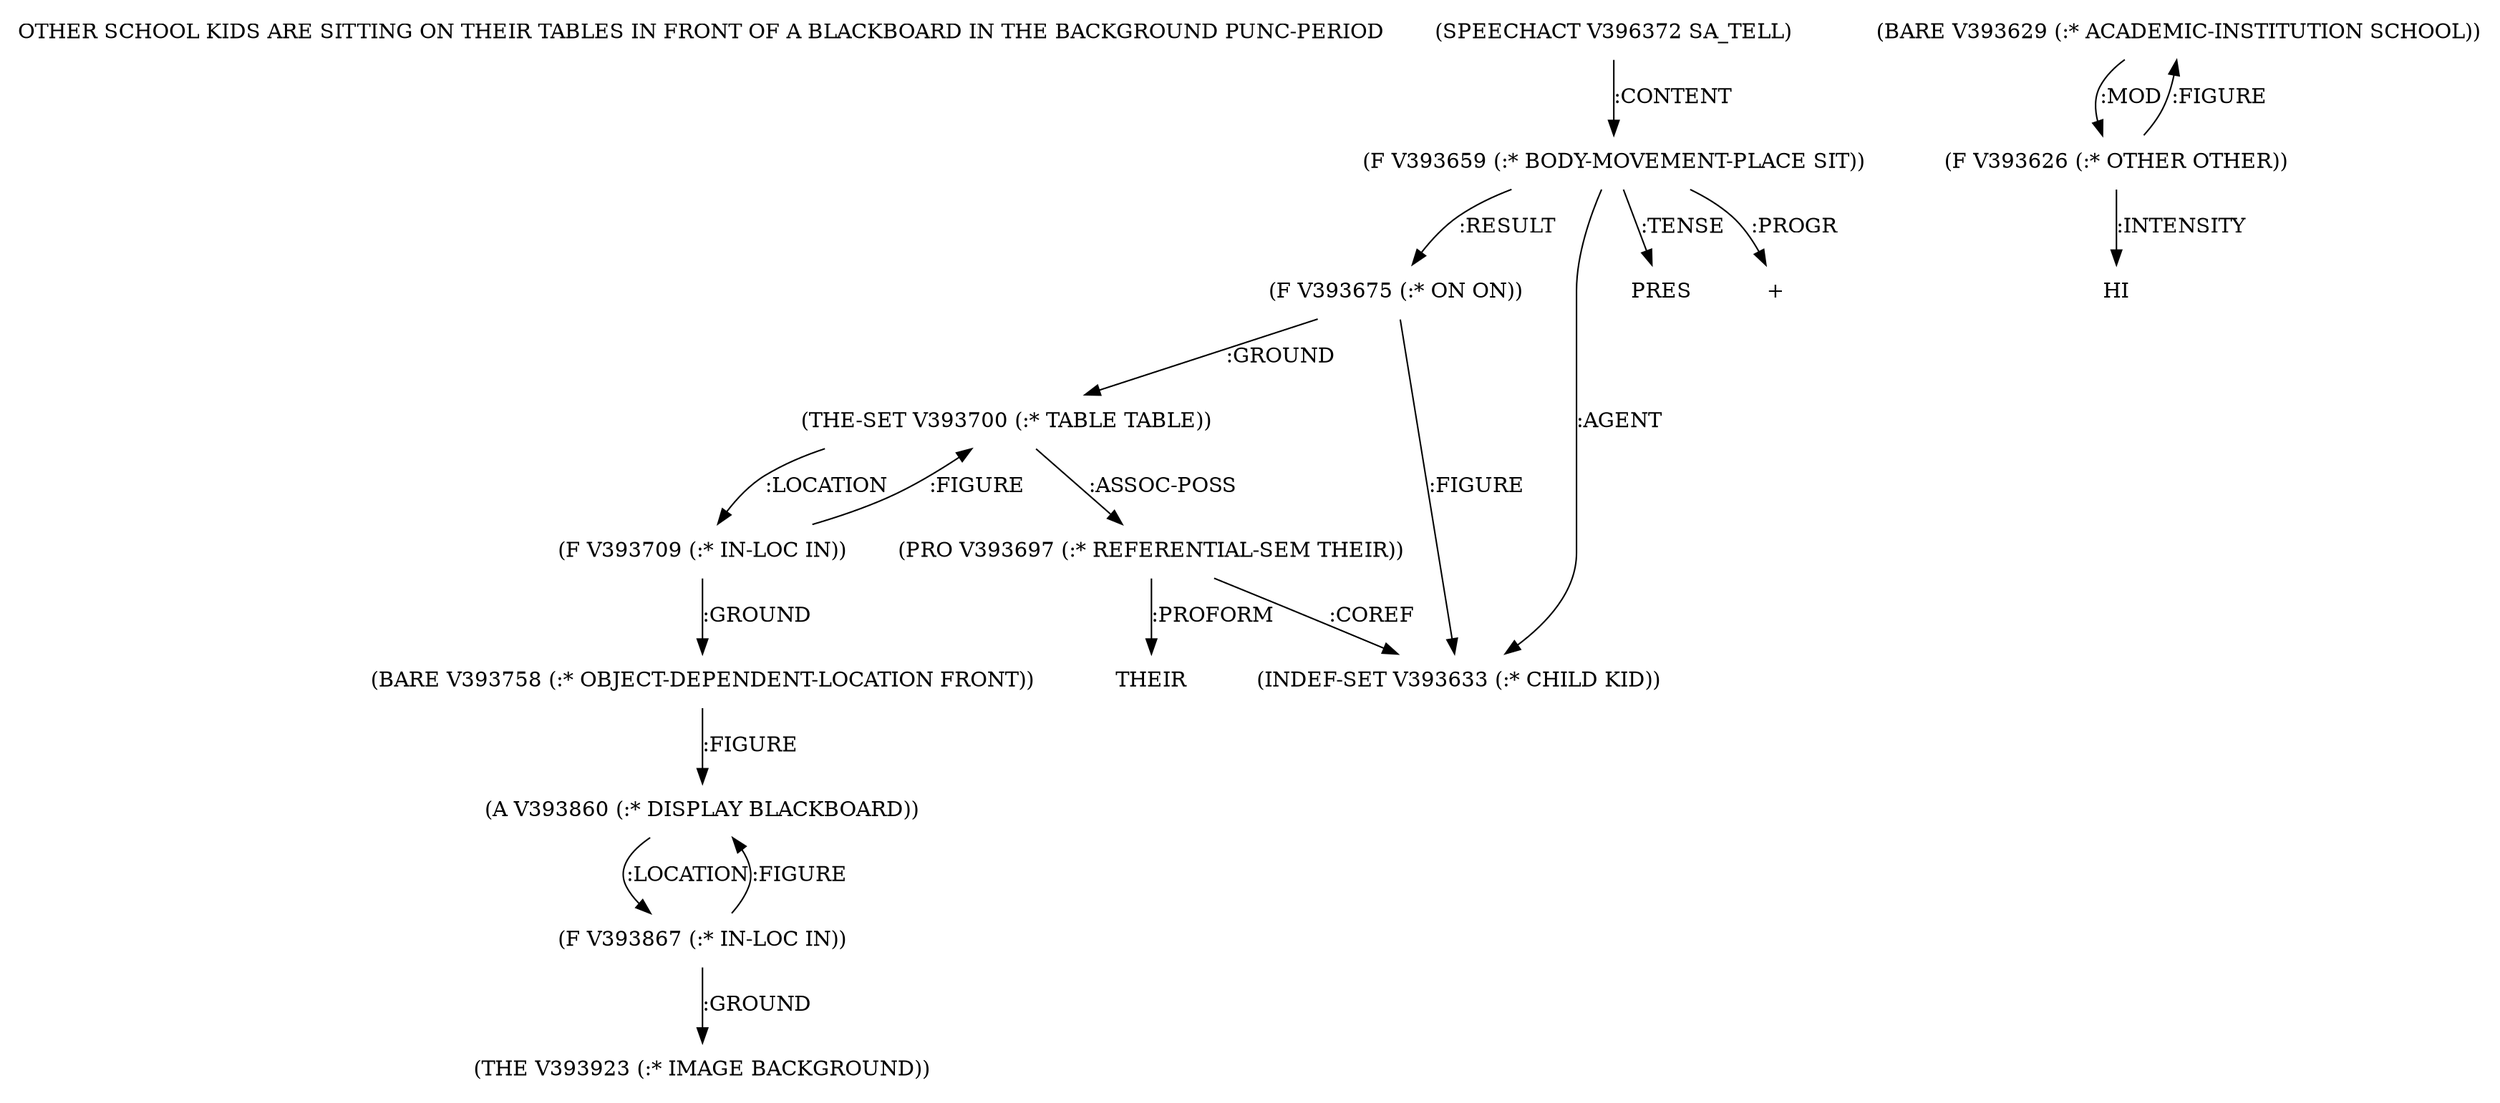 digraph Terms {
  node [shape=none]
  "OTHER SCHOOL KIDS ARE SITTING ON THEIR TABLES IN FRONT OF A BLACKBOARD IN THE BACKGROUND PUNC-PERIOD"
  "V396372" [label="(SPEECHACT V396372 SA_TELL)"]
  "V396372" -> "V393659" [label=":CONTENT"]
  "V393659" [label="(F V393659 (:* BODY-MOVEMENT-PLACE SIT))"]
  "V393659" -> "V393675" [label=":RESULT"]
  "V393659" -> "V393633" [label=":AGENT"]
  "V393659" -> "NT403032" [label=":TENSE"]
  "NT403032" [label="PRES"]
  "V393659" -> "NT403033" [label=":PROGR"]
  "NT403033" [label="+"]
  "V393633" [label="(INDEF-SET V393633 (:* CHILD KID))"]
  "V393675" [label="(F V393675 (:* ON ON))"]
  "V393675" -> "V393700" [label=":GROUND"]
  "V393675" -> "V393633" [label=":FIGURE"]
  "V393700" [label="(THE-SET V393700 (:* TABLE TABLE))"]
  "V393700" -> "V393697" [label=":ASSOC-POSS"]
  "V393700" -> "V393709" [label=":LOCATION"]
  "V393697" [label="(PRO V393697 (:* REFERENTIAL-SEM THEIR))"]
  "V393697" -> "NT403034" [label=":PROFORM"]
  "NT403034" [label="THEIR"]
  "V393697" -> "V393633" [label=":COREF"]
  "V393709" [label="(F V393709 (:* IN-LOC IN))"]
  "V393709" -> "V393758" [label=":GROUND"]
  "V393709" -> "V393700" [label=":FIGURE"]
  "V393758" [label="(BARE V393758 (:* OBJECT-DEPENDENT-LOCATION FRONT))"]
  "V393758" -> "V393860" [label=":FIGURE"]
  "V393860" [label="(A V393860 (:* DISPLAY BLACKBOARD))"]
  "V393860" -> "V393867" [label=":LOCATION"]
  "V393867" [label="(F V393867 (:* IN-LOC IN))"]
  "V393867" -> "V393923" [label=":GROUND"]
  "V393867" -> "V393860" [label=":FIGURE"]
  "V393923" [label="(THE V393923 (:* IMAGE BACKGROUND))"]
  "V393629" [label="(BARE V393629 (:* ACADEMIC-INSTITUTION SCHOOL))"]
  "V393629" -> "V393626" [label=":MOD"]
  "V393626" [label="(F V393626 (:* OTHER OTHER))"]
  "V393626" -> "NT403035" [label=":INTENSITY"]
  "NT403035" [label="HI"]
  "V393626" -> "V393629" [label=":FIGURE"]
}
